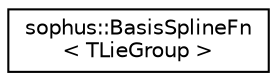digraph "Graphical Class Hierarchy"
{
 // LATEX_PDF_SIZE
  edge [fontname="Helvetica",fontsize="10",labelfontname="Helvetica",labelfontsize="10"];
  node [fontname="Helvetica",fontsize="10",shape=record];
  rankdir="LR";
  Node0 [label="sophus::BasisSplineFn\l\< TLieGroup \>",height=0.2,width=0.4,color="black", fillcolor="white", style="filled",URL="$classsophus_1_1_basis_spline_fn.html",tooltip=" "];
}
